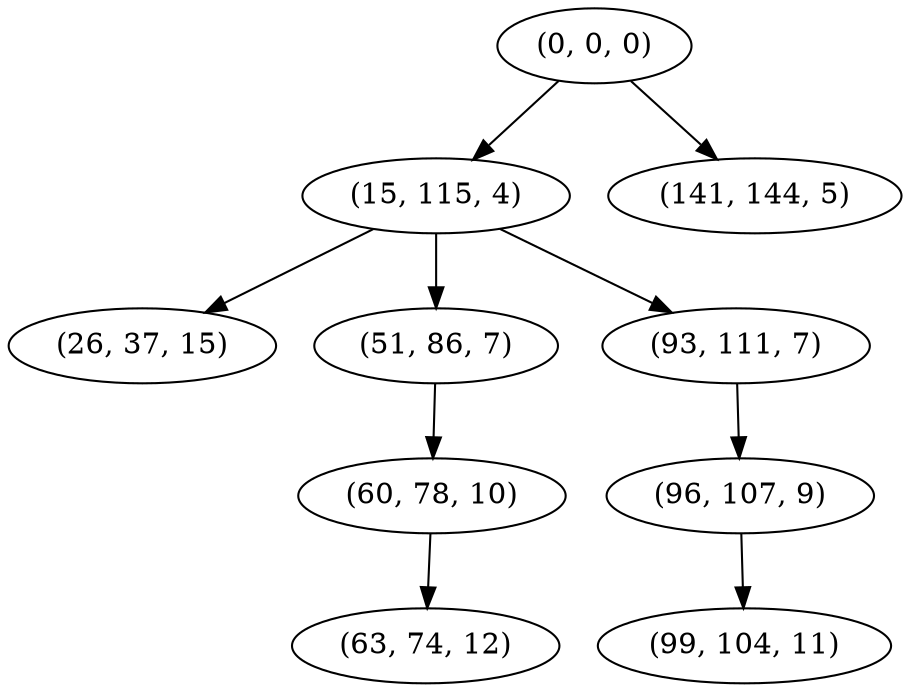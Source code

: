 digraph tree {
    "(0, 0, 0)";
    "(15, 115, 4)";
    "(26, 37, 15)";
    "(51, 86, 7)";
    "(60, 78, 10)";
    "(63, 74, 12)";
    "(93, 111, 7)";
    "(96, 107, 9)";
    "(99, 104, 11)";
    "(141, 144, 5)";
    "(0, 0, 0)" -> "(15, 115, 4)";
    "(0, 0, 0)" -> "(141, 144, 5)";
    "(15, 115, 4)" -> "(26, 37, 15)";
    "(15, 115, 4)" -> "(51, 86, 7)";
    "(15, 115, 4)" -> "(93, 111, 7)";
    "(51, 86, 7)" -> "(60, 78, 10)";
    "(60, 78, 10)" -> "(63, 74, 12)";
    "(93, 111, 7)" -> "(96, 107, 9)";
    "(96, 107, 9)" -> "(99, 104, 11)";
}
